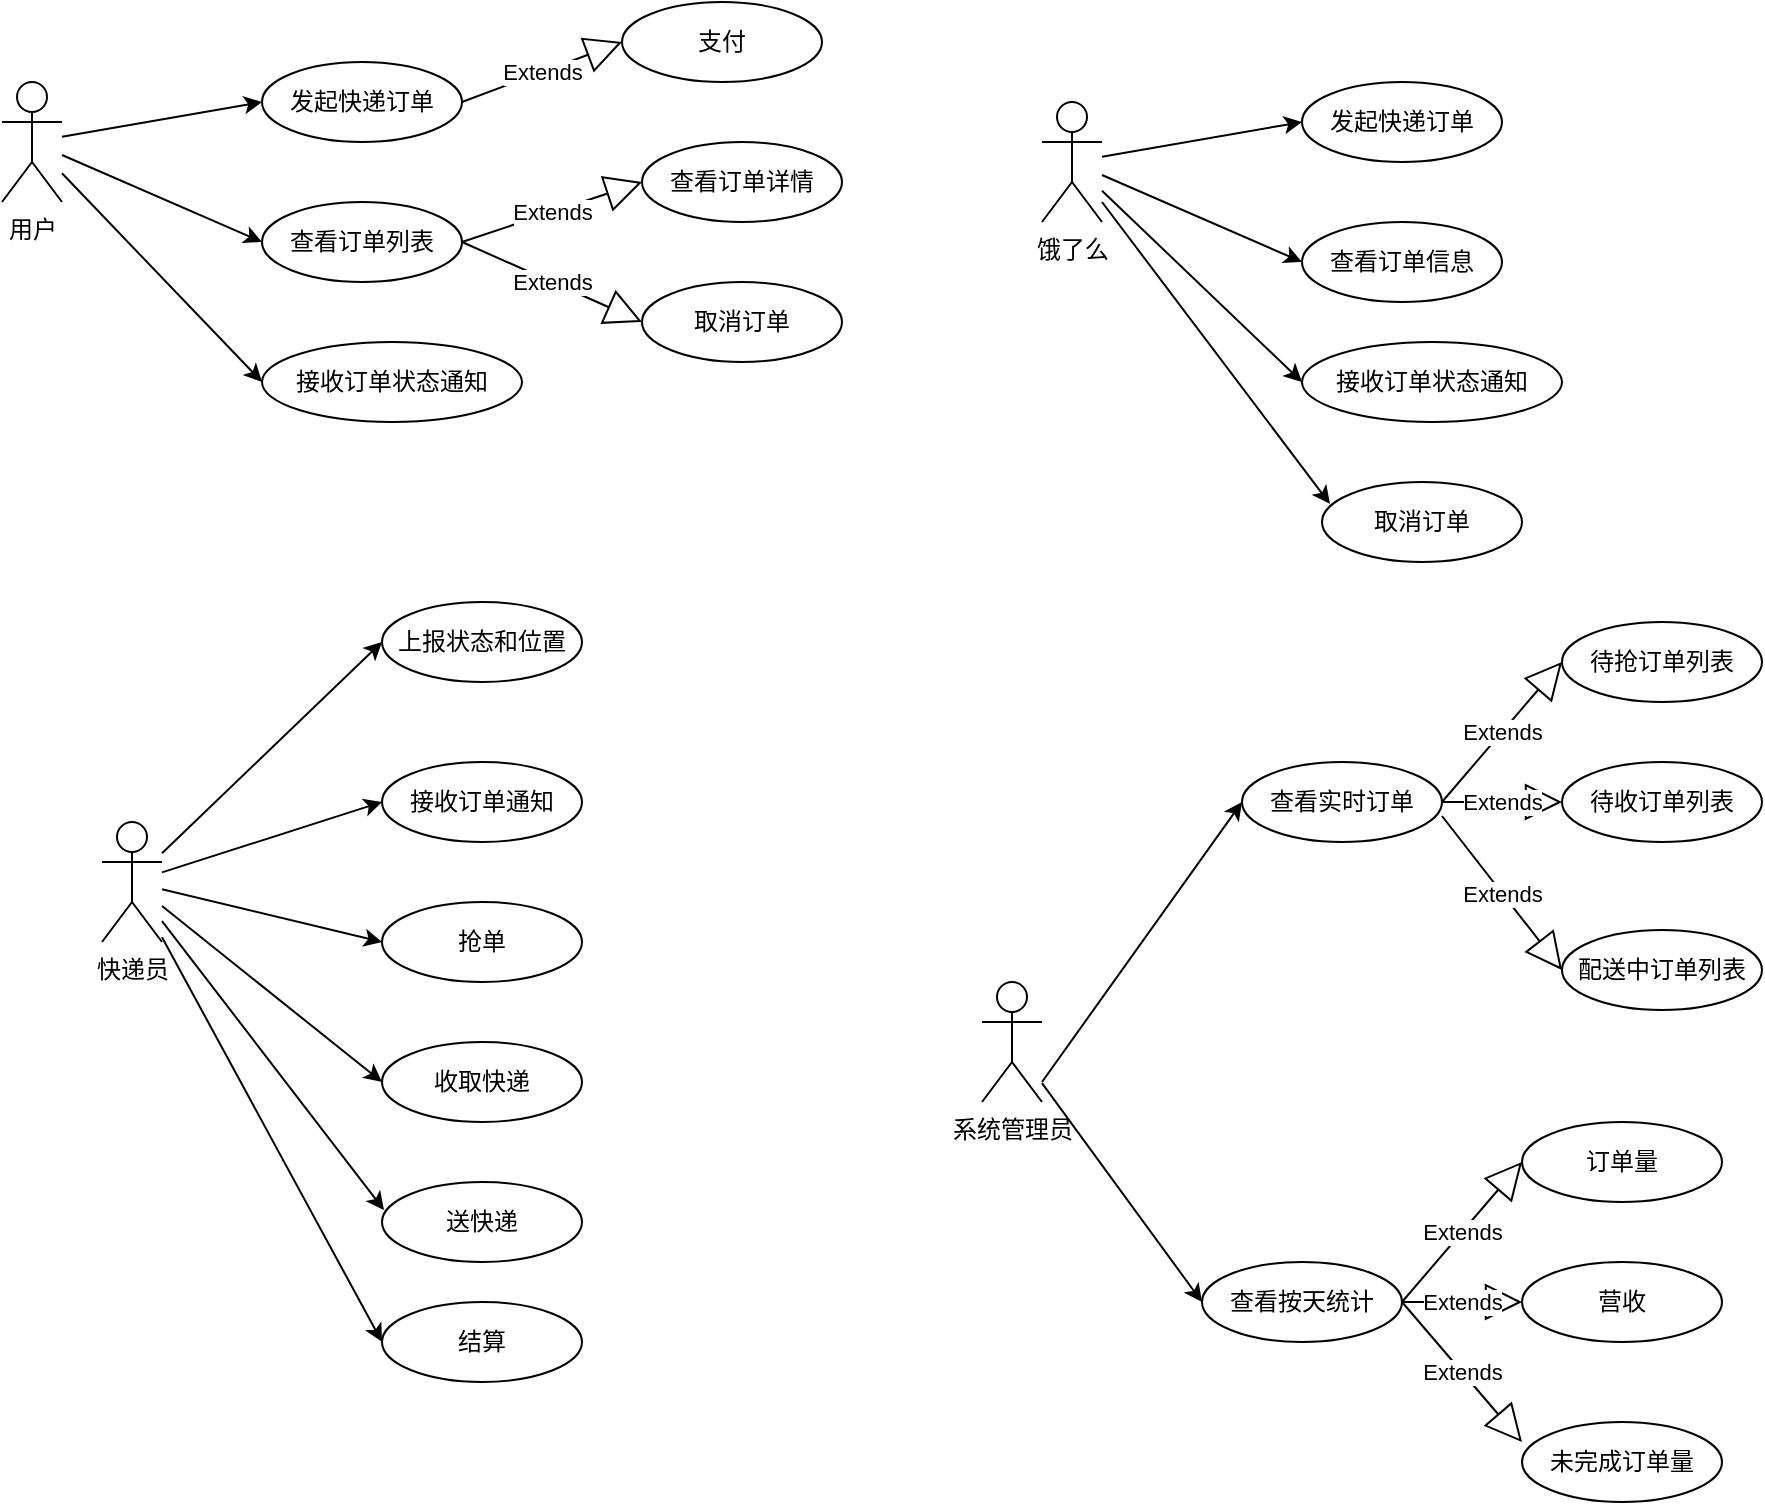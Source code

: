 <mxfile version="13.0.3" type="device"><diagram id="ezNe9GsLMfiYlUo9_vzu" name="Page-1"><mxGraphModel dx="911" dy="680" grid="1" gridSize="10" guides="1" tooltips="1" connect="1" arrows="1" fold="1" page="1" pageScale="1" pageWidth="1169" pageHeight="827" math="0" shadow="0"><root><mxCell id="0"/><mxCell id="1" parent="0"/><mxCell id="LfWTcPIvr7WZnhSKswBA-1" value="用户" style="shape=umlActor;verticalLabelPosition=bottom;labelBackgroundColor=#ffffff;verticalAlign=top;html=1;" parent="1" vertex="1"><mxGeometry x="140" y="60" width="30" height="60" as="geometry"/></mxCell><mxCell id="LfWTcPIvr7WZnhSKswBA-4" value="发起快递订单" style="ellipse;whiteSpace=wrap;html=1;" parent="1" vertex="1"><mxGeometry x="270" y="50" width="100" height="40" as="geometry"/></mxCell><mxCell id="LfWTcPIvr7WZnhSKswBA-5" value="查看订单列表" style="ellipse;whiteSpace=wrap;html=1;" parent="1" vertex="1"><mxGeometry x="270" y="120" width="100" height="40" as="geometry"/></mxCell><mxCell id="LfWTcPIvr7WZnhSKswBA-6" value="Extends" style="endArrow=block;endSize=16;endFill=0;html=1;exitX=1;exitY=0.5;exitDx=0;exitDy=0;entryX=0;entryY=0.5;entryDx=0;entryDy=0;" parent="1" source="LfWTcPIvr7WZnhSKswBA-5" target="LfWTcPIvr7WZnhSKswBA-7" edge="1"><mxGeometry width="160" relative="1" as="geometry"><mxPoint x="300" y="180" as="sourcePoint"/><mxPoint x="450" y="120" as="targetPoint"/></mxGeometry></mxCell><mxCell id="LfWTcPIvr7WZnhSKswBA-7" value="取消订单" style="ellipse;whiteSpace=wrap;html=1;" parent="1" vertex="1"><mxGeometry x="460" y="160" width="100" height="40" as="geometry"/></mxCell><mxCell id="LfWTcPIvr7WZnhSKswBA-9" value="查看订单详情" style="ellipse;whiteSpace=wrap;html=1;" parent="1" vertex="1"><mxGeometry x="460" y="90" width="100" height="40" as="geometry"/></mxCell><mxCell id="LfWTcPIvr7WZnhSKswBA-10" value="Extends" style="endArrow=block;endSize=16;endFill=0;html=1;entryX=0;entryY=0.5;entryDx=0;entryDy=0;" parent="1" target="LfWTcPIvr7WZnhSKswBA-9" edge="1"><mxGeometry width="160" relative="1" as="geometry"><mxPoint x="370" y="140" as="sourcePoint"/><mxPoint x="450" y="109.5" as="targetPoint"/></mxGeometry></mxCell><mxCell id="LfWTcPIvr7WZnhSKswBA-15" value="" style="endArrow=classic;html=1;entryX=0;entryY=0.5;entryDx=0;entryDy=0;" parent="1" source="LfWTcPIvr7WZnhSKswBA-1" target="LfWTcPIvr7WZnhSKswBA-4" edge="1"><mxGeometry width="50" height="50" relative="1" as="geometry"><mxPoint x="360" y="210" as="sourcePoint"/><mxPoint x="410" y="160" as="targetPoint"/></mxGeometry></mxCell><mxCell id="LfWTcPIvr7WZnhSKswBA-16" value="" style="endArrow=classic;html=1;entryX=0;entryY=0.5;entryDx=0;entryDy=0;" parent="1" source="LfWTcPIvr7WZnhSKswBA-1" target="LfWTcPIvr7WZnhSKswBA-5" edge="1"><mxGeometry width="50" height="50" relative="1" as="geometry"><mxPoint x="360" y="210" as="sourcePoint"/><mxPoint x="410" y="160" as="targetPoint"/></mxGeometry></mxCell><mxCell id="LfWTcPIvr7WZnhSKswBA-17" value="快递员" style="shape=umlActor;verticalLabelPosition=bottom;labelBackgroundColor=#ffffff;verticalAlign=top;html=1;" parent="1" vertex="1"><mxGeometry x="190" y="430" width="30" height="60" as="geometry"/></mxCell><mxCell id="LfWTcPIvr7WZnhSKswBA-18" value="接收订单状态通知" style="ellipse;whiteSpace=wrap;html=1;" parent="1" vertex="1"><mxGeometry x="270" y="190" width="130" height="40" as="geometry"/></mxCell><mxCell id="LfWTcPIvr7WZnhSKswBA-19" value="" style="endArrow=classic;html=1;entryX=0;entryY=0.5;entryDx=0;entryDy=0;" parent="1" source="LfWTcPIvr7WZnhSKswBA-1" target="LfWTcPIvr7WZnhSKswBA-18" edge="1"><mxGeometry width="50" height="50" relative="1" as="geometry"><mxPoint x="170" y="100" as="sourcePoint"/><mxPoint x="280" y="150" as="targetPoint"/></mxGeometry></mxCell><mxCell id="LfWTcPIvr7WZnhSKswBA-21" value="上报状态和位置" style="ellipse;whiteSpace=wrap;html=1;" parent="1" vertex="1"><mxGeometry x="330" y="320" width="100" height="40" as="geometry"/></mxCell><mxCell id="LfWTcPIvr7WZnhSKswBA-22" value="接收订单通知" style="ellipse;whiteSpace=wrap;html=1;" parent="1" vertex="1"><mxGeometry x="330" y="400" width="100" height="40" as="geometry"/></mxCell><mxCell id="LfWTcPIvr7WZnhSKswBA-23" value="抢单" style="ellipse;whiteSpace=wrap;html=1;" parent="1" vertex="1"><mxGeometry x="330" y="470" width="100" height="40" as="geometry"/></mxCell><mxCell id="LfWTcPIvr7WZnhSKswBA-24" value="收取快递" style="ellipse;whiteSpace=wrap;html=1;" parent="1" vertex="1"><mxGeometry x="330" y="540" width="100" height="40" as="geometry"/></mxCell><mxCell id="LfWTcPIvr7WZnhSKswBA-25" value="送快递" style="ellipse;whiteSpace=wrap;html=1;" parent="1" vertex="1"><mxGeometry x="330" y="610" width="100" height="40" as="geometry"/></mxCell><mxCell id="LfWTcPIvr7WZnhSKswBA-26" value="" style="endArrow=classic;html=1;entryX=0;entryY=0.5;entryDx=0;entryDy=0;" parent="1" source="LfWTcPIvr7WZnhSKswBA-17" target="LfWTcPIvr7WZnhSKswBA-21" edge="1"><mxGeometry width="50" height="50" relative="1" as="geometry"><mxPoint x="460" y="430" as="sourcePoint"/><mxPoint x="510" y="380" as="targetPoint"/></mxGeometry></mxCell><mxCell id="LfWTcPIvr7WZnhSKswBA-27" value="" style="endArrow=classic;html=1;entryX=0;entryY=0.5;entryDx=0;entryDy=0;" parent="1" source="LfWTcPIvr7WZnhSKswBA-17" target="LfWTcPIvr7WZnhSKswBA-22" edge="1"><mxGeometry width="50" height="50" relative="1" as="geometry"><mxPoint x="280" y="380" as="sourcePoint"/><mxPoint x="510" y="380" as="targetPoint"/></mxGeometry></mxCell><mxCell id="LfWTcPIvr7WZnhSKswBA-28" value="" style="endArrow=classic;html=1;entryX=0;entryY=0.5;entryDx=0;entryDy=0;" parent="1" source="LfWTcPIvr7WZnhSKswBA-17" target="LfWTcPIvr7WZnhSKswBA-23" edge="1"><mxGeometry width="50" height="50" relative="1" as="geometry"><mxPoint x="460" y="430" as="sourcePoint"/><mxPoint x="510" y="380" as="targetPoint"/></mxGeometry></mxCell><mxCell id="LfWTcPIvr7WZnhSKswBA-29" value="" style="endArrow=classic;html=1;entryX=0;entryY=0.5;entryDx=0;entryDy=0;" parent="1" source="LfWTcPIvr7WZnhSKswBA-17" target="LfWTcPIvr7WZnhSKswBA-24" edge="1"><mxGeometry width="50" height="50" relative="1" as="geometry"><mxPoint x="460" y="430" as="sourcePoint"/><mxPoint x="510" y="380" as="targetPoint"/></mxGeometry></mxCell><mxCell id="LfWTcPIvr7WZnhSKswBA-30" value="" style="endArrow=classic;html=1;entryX=0.01;entryY=0.35;entryDx=0;entryDy=0;entryPerimeter=0;" parent="1" source="LfWTcPIvr7WZnhSKswBA-17" target="LfWTcPIvr7WZnhSKswBA-25" edge="1"><mxGeometry width="50" height="50" relative="1" as="geometry"><mxPoint x="460" y="430" as="sourcePoint"/><mxPoint x="510" y="380" as="targetPoint"/></mxGeometry></mxCell><mxCell id="LfWTcPIvr7WZnhSKswBA-31" value="支付" style="ellipse;whiteSpace=wrap;html=1;" parent="1" vertex="1"><mxGeometry x="450" y="20" width="100" height="40" as="geometry"/></mxCell><mxCell id="LfWTcPIvr7WZnhSKswBA-32" value="Extends" style="endArrow=block;endSize=16;endFill=0;html=1;exitX=1;exitY=0.5;exitDx=0;exitDy=0;entryX=0;entryY=0.5;entryDx=0;entryDy=0;" parent="1" source="LfWTcPIvr7WZnhSKswBA-4" target="LfWTcPIvr7WZnhSKswBA-31" edge="1"><mxGeometry width="160" relative="1" as="geometry"><mxPoint x="300" y="320" as="sourcePoint"/><mxPoint x="460" y="320" as="targetPoint"/></mxGeometry></mxCell><mxCell id="LfWTcPIvr7WZnhSKswBA-33" value="结算" style="ellipse;whiteSpace=wrap;html=1;" parent="1" vertex="1"><mxGeometry x="330" y="670" width="100" height="40" as="geometry"/></mxCell><mxCell id="LfWTcPIvr7WZnhSKswBA-34" value="" style="endArrow=classic;html=1;entryX=0;entryY=0.5;entryDx=0;entryDy=0;" parent="1" source="LfWTcPIvr7WZnhSKswBA-17" target="LfWTcPIvr7WZnhSKswBA-33" edge="1"><mxGeometry width="50" height="50" relative="1" as="geometry"><mxPoint x="230" y="670" as="sourcePoint"/><mxPoint x="490" y="460" as="targetPoint"/></mxGeometry></mxCell><mxCell id="LfWTcPIvr7WZnhSKswBA-35" value="系统管理员" style="shape=umlActor;verticalLabelPosition=bottom;labelBackgroundColor=#ffffff;verticalAlign=top;html=1;" parent="1" vertex="1"><mxGeometry x="630" y="510" width="30" height="60" as="geometry"/></mxCell><mxCell id="LfWTcPIvr7WZnhSKswBA-36" value="查看实时订单" style="ellipse;whiteSpace=wrap;html=1;" parent="1" vertex="1"><mxGeometry x="760" y="400" width="100" height="40" as="geometry"/></mxCell><mxCell id="LfWTcPIvr7WZnhSKswBA-39" value="待抢订单列表" style="ellipse;whiteSpace=wrap;html=1;" parent="1" vertex="1"><mxGeometry x="920" y="330" width="100" height="40" as="geometry"/></mxCell><mxCell id="LfWTcPIvr7WZnhSKswBA-40" value="待收订单列表" style="ellipse;whiteSpace=wrap;html=1;" parent="1" vertex="1"><mxGeometry x="920" y="400" width="100" height="40" as="geometry"/></mxCell><mxCell id="LfWTcPIvr7WZnhSKswBA-43" value="配送中订单列表" style="ellipse;whiteSpace=wrap;html=1;" parent="1" vertex="1"><mxGeometry x="920" y="484" width="100" height="40" as="geometry"/></mxCell><mxCell id="LfWTcPIvr7WZnhSKswBA-44" value="Extends" style="endArrow=block;endSize=16;endFill=0;html=1;exitX=1;exitY=0.5;exitDx=0;exitDy=0;entryX=0;entryY=0.5;entryDx=0;entryDy=0;" parent="1" source="LfWTcPIvr7WZnhSKswBA-36" target="LfWTcPIvr7WZnhSKswBA-39" edge="1"><mxGeometry width="160" relative="1" as="geometry"><mxPoint x="630" y="410" as="sourcePoint"/><mxPoint x="790" y="410" as="targetPoint"/></mxGeometry></mxCell><mxCell id="LfWTcPIvr7WZnhSKswBA-45" value="Extends" style="endArrow=block;endSize=16;endFill=0;html=1;entryX=0;entryY=0.5;entryDx=0;entryDy=0;" parent="1" target="LfWTcPIvr7WZnhSKswBA-40" edge="1"><mxGeometry width="160" relative="1" as="geometry"><mxPoint x="860" y="420" as="sourcePoint"/><mxPoint x="790" y="410" as="targetPoint"/></mxGeometry></mxCell><mxCell id="LfWTcPIvr7WZnhSKswBA-46" value="Extends" style="endArrow=block;endSize=16;endFill=0;html=1;entryX=0;entryY=0.5;entryDx=0;entryDy=0;exitX=1;exitY=0.675;exitDx=0;exitDy=0;exitPerimeter=0;" parent="1" source="LfWTcPIvr7WZnhSKswBA-36" target="LfWTcPIvr7WZnhSKswBA-43" edge="1"><mxGeometry width="160" relative="1" as="geometry"><mxPoint x="630" y="410" as="sourcePoint"/><mxPoint x="790" y="410" as="targetPoint"/></mxGeometry></mxCell><mxCell id="LfWTcPIvr7WZnhSKswBA-47" value="查看按天统计" style="ellipse;whiteSpace=wrap;html=1;" parent="1" vertex="1"><mxGeometry x="740" y="650" width="100" height="40" as="geometry"/></mxCell><mxCell id="LfWTcPIvr7WZnhSKswBA-48" value="订单量" style="ellipse;whiteSpace=wrap;html=1;" parent="1" vertex="1"><mxGeometry x="900" y="580" width="100" height="40" as="geometry"/></mxCell><mxCell id="LfWTcPIvr7WZnhSKswBA-49" value="营收" style="ellipse;whiteSpace=wrap;html=1;" parent="1" vertex="1"><mxGeometry x="900" y="650" width="100" height="40" as="geometry"/></mxCell><mxCell id="LfWTcPIvr7WZnhSKswBA-50" value="未完成订单量" style="ellipse;whiteSpace=wrap;html=1;" parent="1" vertex="1"><mxGeometry x="900" y="730" width="100" height="40" as="geometry"/></mxCell><mxCell id="LfWTcPIvr7WZnhSKswBA-51" value="Extends" style="endArrow=block;endSize=16;endFill=0;html=1;entryX=0;entryY=0.5;entryDx=0;entryDy=0;exitX=1;exitY=0.5;exitDx=0;exitDy=0;" parent="1" source="LfWTcPIvr7WZnhSKswBA-47" target="LfWTcPIvr7WZnhSKswBA-48" edge="1"><mxGeometry width="160" relative="1" as="geometry"><mxPoint x="630" y="550" as="sourcePoint"/><mxPoint x="790" y="550" as="targetPoint"/></mxGeometry></mxCell><mxCell id="LfWTcPIvr7WZnhSKswBA-52" value="Extends" style="endArrow=block;endSize=16;endFill=0;html=1;entryX=0;entryY=0.5;entryDx=0;entryDy=0;" parent="1" target="LfWTcPIvr7WZnhSKswBA-49" edge="1"><mxGeometry width="160" relative="1" as="geometry"><mxPoint x="840" y="670" as="sourcePoint"/><mxPoint x="790" y="550" as="targetPoint"/></mxGeometry></mxCell><mxCell id="LfWTcPIvr7WZnhSKswBA-53" value="Extends" style="endArrow=block;endSize=16;endFill=0;html=1;entryX=0;entryY=0.25;entryDx=0;entryDy=0;entryPerimeter=0;" parent="1" target="LfWTcPIvr7WZnhSKswBA-50" edge="1"><mxGeometry width="160" relative="1" as="geometry"><mxPoint x="840" y="670" as="sourcePoint"/><mxPoint x="790" y="550" as="targetPoint"/></mxGeometry></mxCell><mxCell id="LfWTcPIvr7WZnhSKswBA-54" value="" style="endArrow=classic;html=1;entryX=0;entryY=0.5;entryDx=0;entryDy=0;" parent="1" source="LfWTcPIvr7WZnhSKswBA-35" target="LfWTcPIvr7WZnhSKswBA-47" edge="1"><mxGeometry width="50" height="50" relative="1" as="geometry"><mxPoint x="680" y="570" as="sourcePoint"/><mxPoint x="730" y="660" as="targetPoint"/></mxGeometry></mxCell><mxCell id="LfWTcPIvr7WZnhSKswBA-55" value="" style="endArrow=classic;html=1;entryX=0;entryY=0.5;entryDx=0;entryDy=0;" parent="1" target="LfWTcPIvr7WZnhSKswBA-36" edge="1"><mxGeometry width="50" height="50" relative="1" as="geometry"><mxPoint x="660" y="560" as="sourcePoint"/><mxPoint x="730" y="520" as="targetPoint"/></mxGeometry></mxCell><mxCell id="JC4S2sINi4hTdiogTInp-3" value="饿了么" style="shape=umlActor;verticalLabelPosition=bottom;labelBackgroundColor=#ffffff;verticalAlign=top;html=1;" vertex="1" parent="1"><mxGeometry x="660" y="70" width="30" height="60" as="geometry"/></mxCell><mxCell id="JC4S2sINi4hTdiogTInp-4" value="发起快递订单" style="ellipse;whiteSpace=wrap;html=1;" vertex="1" parent="1"><mxGeometry x="790" y="60" width="100" height="40" as="geometry"/></mxCell><mxCell id="JC4S2sINi4hTdiogTInp-5" value="查看订单信息" style="ellipse;whiteSpace=wrap;html=1;" vertex="1" parent="1"><mxGeometry x="790" y="130" width="100" height="40" as="geometry"/></mxCell><mxCell id="JC4S2sINi4hTdiogTInp-7" value="取消订单" style="ellipse;whiteSpace=wrap;html=1;" vertex="1" parent="1"><mxGeometry x="800" y="260" width="100" height="40" as="geometry"/></mxCell><mxCell id="JC4S2sINi4hTdiogTInp-10" value="" style="endArrow=classic;html=1;entryX=0;entryY=0.5;entryDx=0;entryDy=0;" edge="1" parent="1" source="JC4S2sINi4hTdiogTInp-3" target="JC4S2sINi4hTdiogTInp-4"><mxGeometry width="50" height="50" relative="1" as="geometry"><mxPoint x="880" y="220" as="sourcePoint"/><mxPoint x="930" y="170" as="targetPoint"/></mxGeometry></mxCell><mxCell id="JC4S2sINi4hTdiogTInp-11" value="" style="endArrow=classic;html=1;entryX=0;entryY=0.5;entryDx=0;entryDy=0;" edge="1" parent="1" source="JC4S2sINi4hTdiogTInp-3" target="JC4S2sINi4hTdiogTInp-5"><mxGeometry width="50" height="50" relative="1" as="geometry"><mxPoint x="880" y="220" as="sourcePoint"/><mxPoint x="930" y="170" as="targetPoint"/></mxGeometry></mxCell><mxCell id="JC4S2sINi4hTdiogTInp-12" value="接收订单状态通知" style="ellipse;whiteSpace=wrap;html=1;" vertex="1" parent="1"><mxGeometry x="790" y="190" width="130" height="40" as="geometry"/></mxCell><mxCell id="JC4S2sINi4hTdiogTInp-13" value="" style="endArrow=classic;html=1;entryX=0;entryY=0.5;entryDx=0;entryDy=0;" edge="1" parent="1" source="JC4S2sINi4hTdiogTInp-3" target="JC4S2sINi4hTdiogTInp-12"><mxGeometry width="50" height="50" relative="1" as="geometry"><mxPoint x="690" y="110" as="sourcePoint"/><mxPoint x="800" y="160" as="targetPoint"/></mxGeometry></mxCell><mxCell id="JC4S2sINi4hTdiogTInp-16" value="" style="endArrow=classic;html=1;entryX=0.04;entryY=0.275;entryDx=0;entryDy=0;entryPerimeter=0;" edge="1" parent="1" target="JC4S2sINi4hTdiogTInp-7"><mxGeometry width="50" height="50" relative="1" as="geometry"><mxPoint x="690" y="120" as="sourcePoint"/><mxPoint x="800" y="230" as="targetPoint"/></mxGeometry></mxCell></root></mxGraphModel></diagram></mxfile>